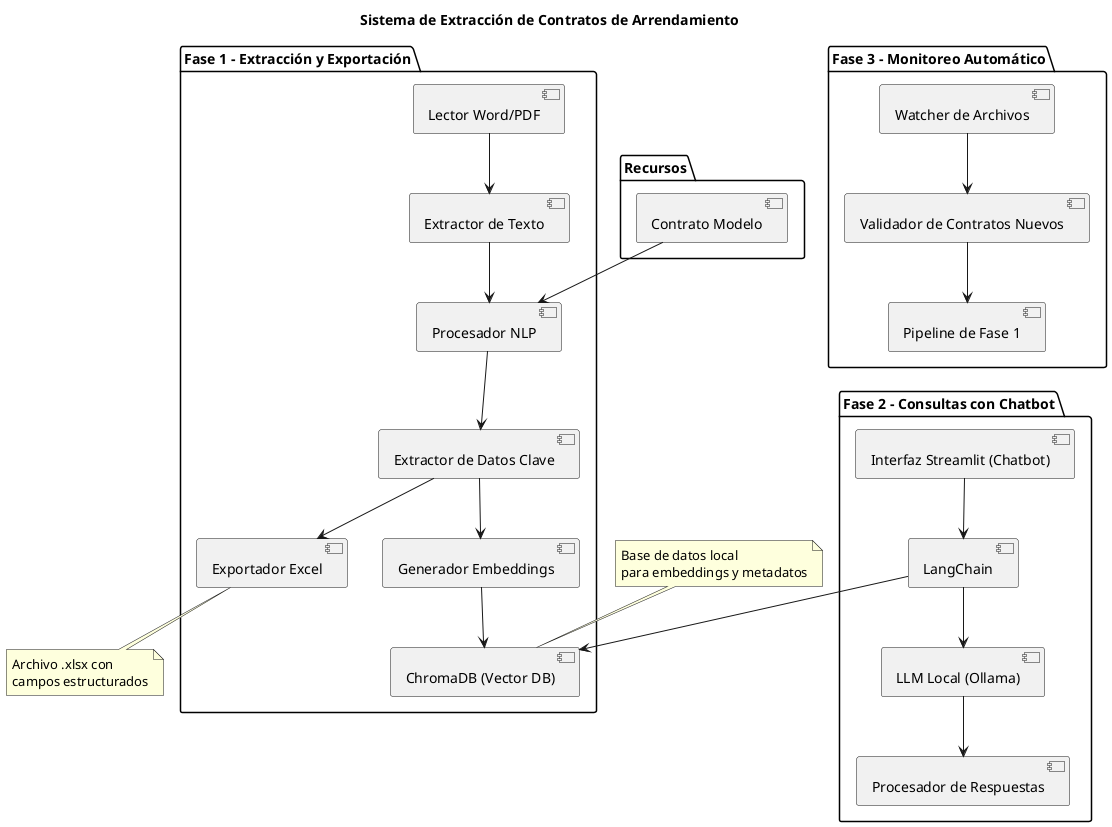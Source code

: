 @startuml Sistema de Extracción de Contratos de Arrendamiento
title Sistema de Extracción de Contratos de Arrendamiento

package "Fase 1 - Extracción y Exportación" {
  [Lector Word/PDF] --> [Extractor de Texto]
  [Extractor de Texto] --> [Procesador NLP]
  [Procesador NLP] --> [Extractor de Datos Clave]
  [Extractor de Datos Clave] --> [Generador Embeddings]
  [Generador Embeddings] --> [ChromaDB (Vector DB)]
  [Extractor de Datos Clave] --> [Exportador Excel]
}

package "Fase 2 - Consultas con Chatbot" {
  [Interfaz Streamlit (Chatbot)]
  [Interfaz Streamlit (Chatbot)] --> [LangChain]
  [LangChain] --> [ChromaDB (Vector DB)]
  [LangChain] --> [LLM Local (Ollama)]
  [LLM Local (Ollama)] --> [Procesador de Respuestas]
}

package "Fase 3 - Monitoreo Automático" {
  [Watcher de Archivos] --> [Validador de Contratos Nuevos]
  [Validador de Contratos Nuevos] --> [Pipeline de Fase 1]
}

package "Recursos" {
  [Contrato Modelo]
  [Contrato Modelo] --> [Procesador NLP]
}

note top of [ChromaDB (Vector DB)]
  Base de datos local
  para embeddings y metadatos
end note

note bottom of [Exportador Excel]
  Archivo .xlsx con
  campos estructurados
end note

@enduml
